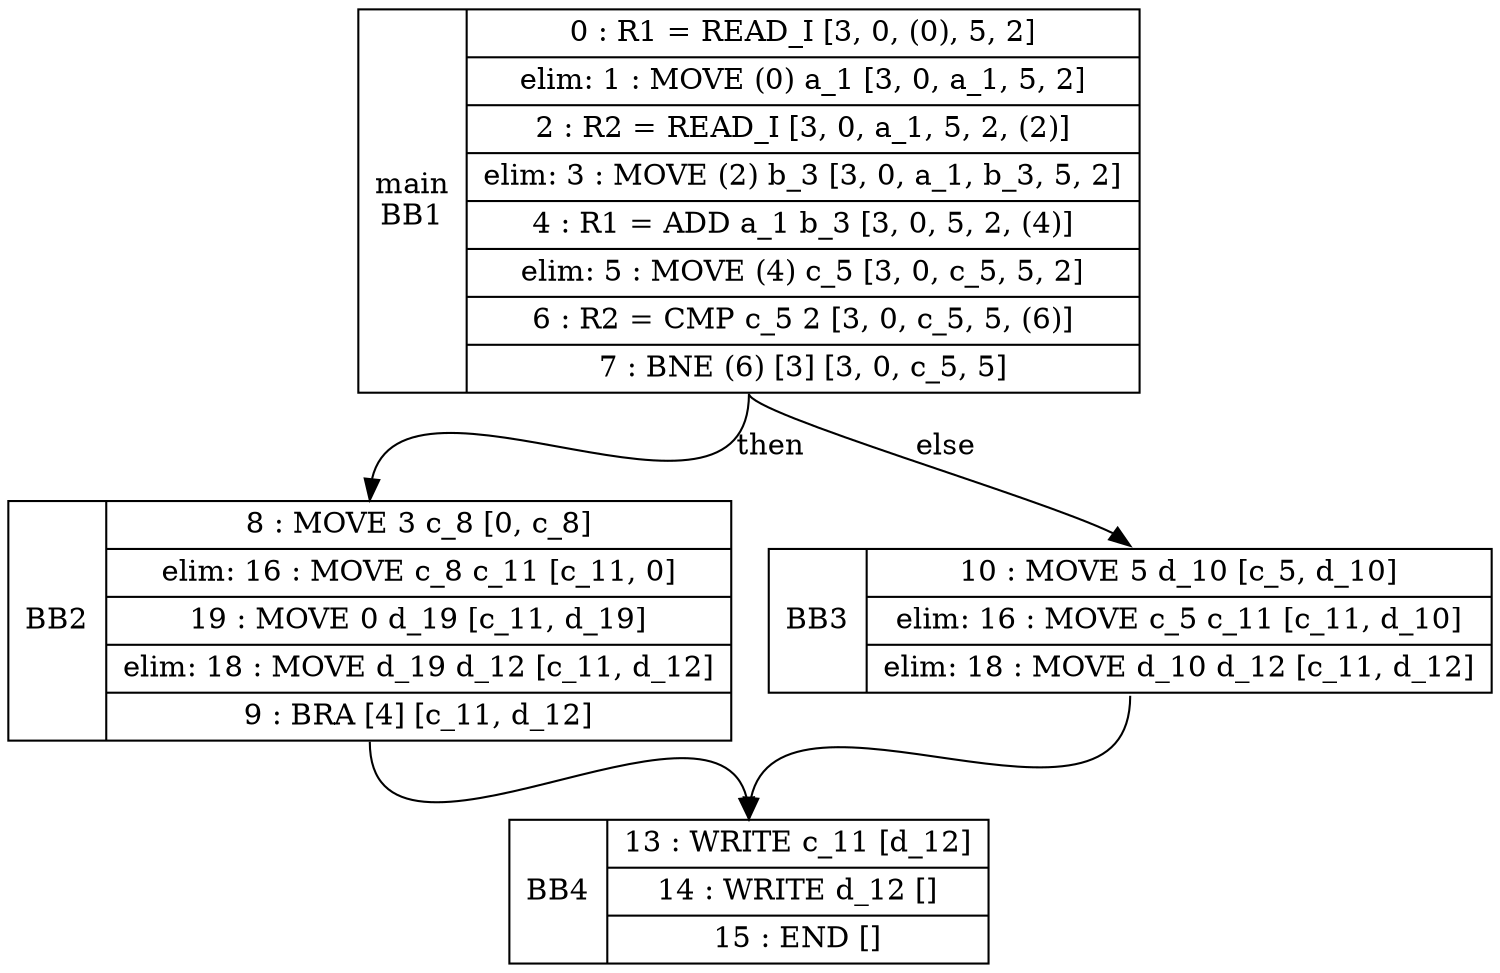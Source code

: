 digraph G { 
BB2[shape=record, label="<b>BB2|{8 : MOVE 3 c_8 [0, c_8]|elim: 16 : MOVE c_8 c_11 [c_11, 0]|19 : MOVE 0 d_19 [c_11, d_19]|elim: 18 : MOVE d_19 d_12 [c_11, d_12]|9 : BRA [4] [c_11, d_12]}"];
BB2:s -> BB4:n [label=""];
BB4[shape=record, label="<b>BB4|{13 : WRITE c_11 [d_12]|14 : WRITE d_12 []|15 : END []}"];
BB3[shape=record, label="<b>BB3|{10 : MOVE 5 d_10 [c_5, d_10]|elim: 16 : MOVE c_5 c_11 [c_11, d_10]|elim: 18 : MOVE d_10 d_12 [c_11, d_12]}"];
BB3:s -> BB4:n [label=""];
BB1[shape=record, label="<b>main\nBB1|{0 : R1 = READ_I [3, 0, (0), 5, 2]|elim: 1 : MOVE (0) a_1 [3, 0, a_1, 5, 2]|2 : R2 = READ_I [3, 0, a_1, 5, 2, (2)]|elim: 3 : MOVE (2) b_3 [3, 0, a_1, b_3, 5, 2]|4 : R1 = ADD a_1 b_3 [3, 0, 5, 2, (4)]|elim: 5 : MOVE (4) c_5 [3, 0, c_5, 5, 2]|6 : R2 = CMP c_5 2 [3, 0, c_5, 5, (6)]|7 : BNE (6) [3] [3, 0, c_5, 5]}"];
BB1:s -> BB2:n [label="then"];
BB1:s -> BB3:n [label="else"];
}
